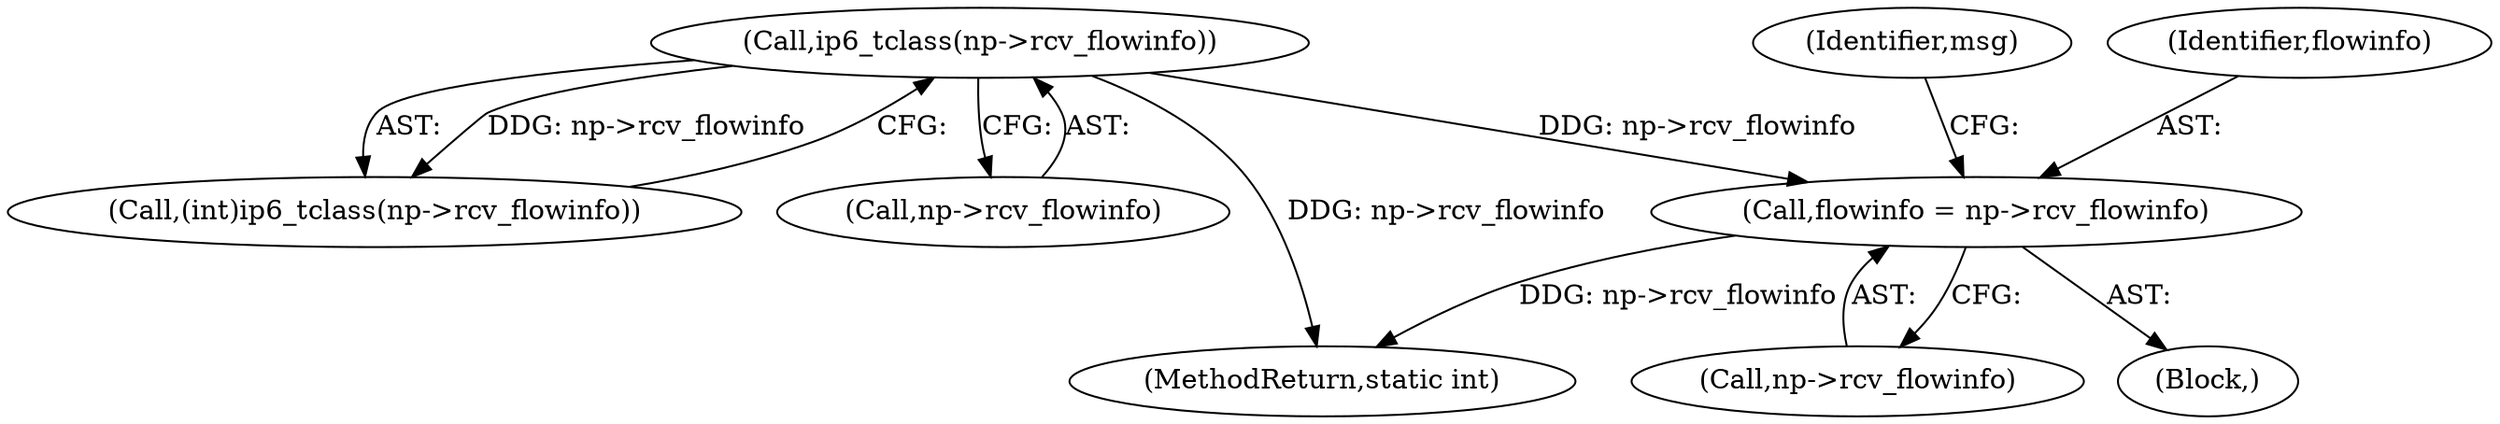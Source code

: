 digraph "0_linux_45f6fad84cc305103b28d73482b344d7f5b76f39_10@pointer" {
"1000457" [label="(Call,flowinfo = np->rcv_flowinfo)"];
"1000359" [label="(Call,ip6_tclass(np->rcv_flowinfo))"];
"1000359" [label="(Call,ip6_tclass(np->rcv_flowinfo))"];
"1000464" [label="(Identifier,msg)"];
"1000459" [label="(Call,np->rcv_flowinfo)"];
"1000457" [label="(Call,flowinfo = np->rcv_flowinfo)"];
"1001039" [label="(MethodReturn,static int)"];
"1000357" [label="(Call,(int)ip6_tclass(np->rcv_flowinfo))"];
"1000455" [label="(Block,)"];
"1000458" [label="(Identifier,flowinfo)"];
"1000360" [label="(Call,np->rcv_flowinfo)"];
"1000457" -> "1000455"  [label="AST: "];
"1000457" -> "1000459"  [label="CFG: "];
"1000458" -> "1000457"  [label="AST: "];
"1000459" -> "1000457"  [label="AST: "];
"1000464" -> "1000457"  [label="CFG: "];
"1000457" -> "1001039"  [label="DDG: np->rcv_flowinfo"];
"1000359" -> "1000457"  [label="DDG: np->rcv_flowinfo"];
"1000359" -> "1000357"  [label="AST: "];
"1000359" -> "1000360"  [label="CFG: "];
"1000360" -> "1000359"  [label="AST: "];
"1000357" -> "1000359"  [label="CFG: "];
"1000359" -> "1001039"  [label="DDG: np->rcv_flowinfo"];
"1000359" -> "1000357"  [label="DDG: np->rcv_flowinfo"];
}

